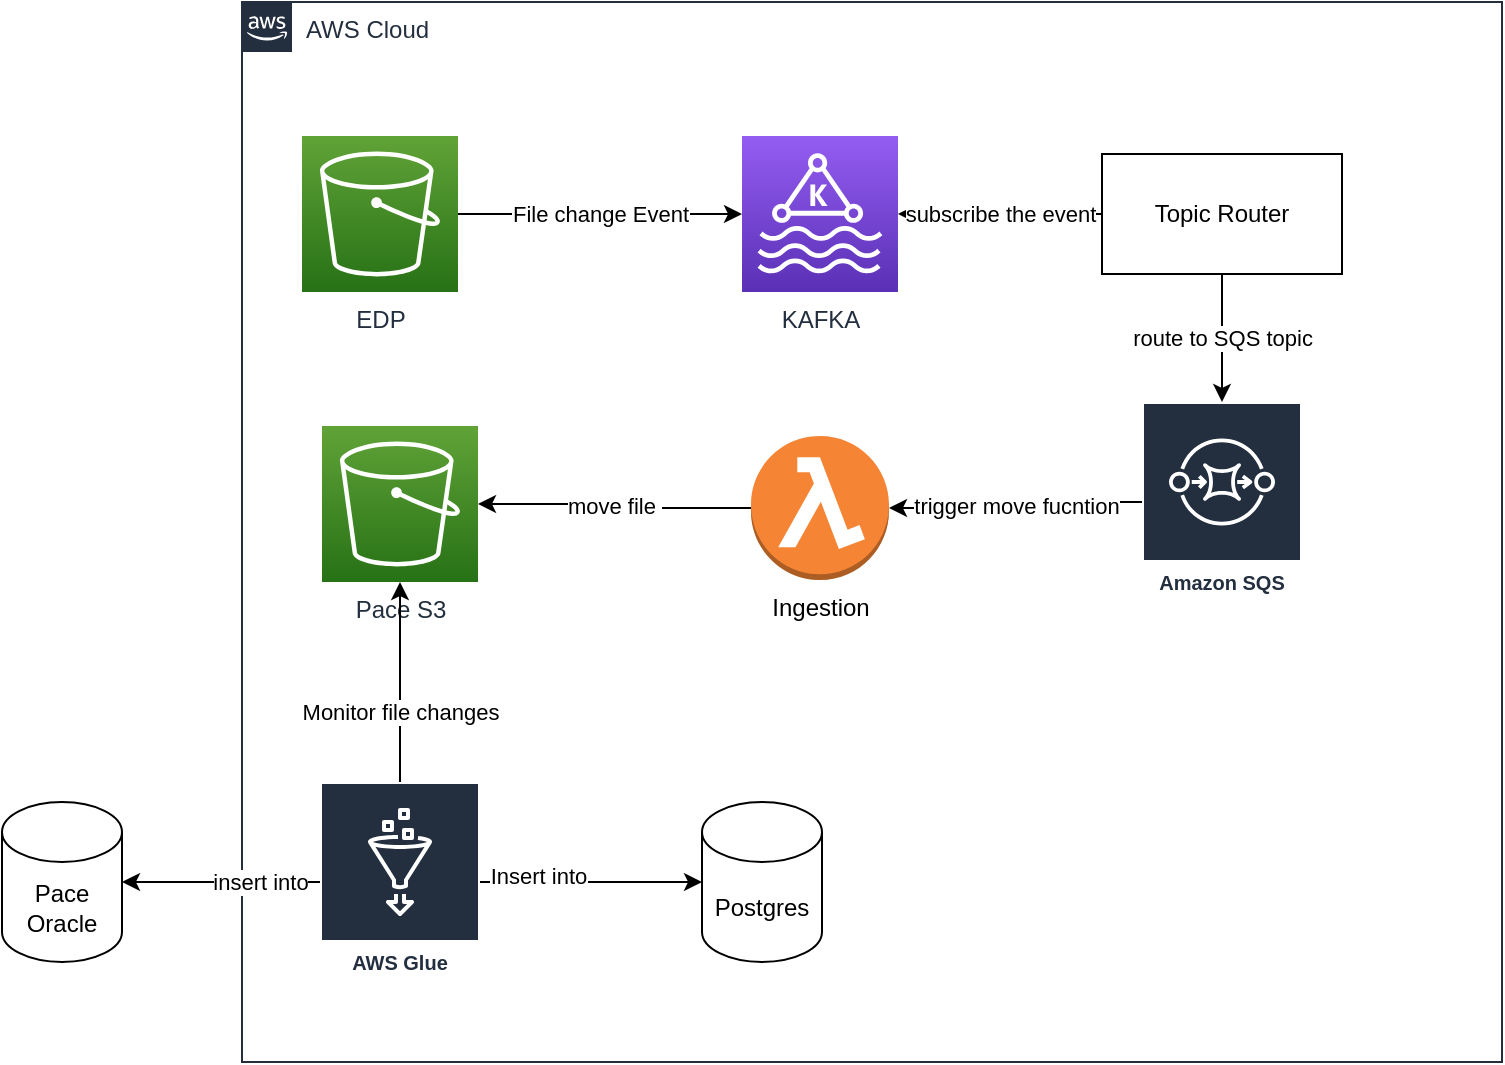 <mxfile version="14.1.8" type="device" pages="3"><diagram id="Ht1M8jgEwFfnCIfOTk4-" name="ingestion"><mxGraphModel dx="946" dy="1140" grid="1" gridSize="10" guides="1" tooltips="1" connect="1" arrows="1" fold="1" page="1" pageScale="1" pageWidth="1169" pageHeight="827" math="0" shadow="0"><root><mxCell id="0"/><mxCell id="1" parent="0"/><mxCell id="LKhxnwSVzAdfbGMMd6zg-10" value="AWS Cloud" style="points=[[0,0],[0.25,0],[0.5,0],[0.75,0],[1,0],[1,0.25],[1,0.5],[1,0.75],[1,1],[0.75,1],[0.5,1],[0.25,1],[0,1],[0,0.75],[0,0.5],[0,0.25]];outlineConnect=0;gradientColor=none;html=1;whiteSpace=wrap;fontSize=12;fontStyle=0;shape=mxgraph.aws4.group;grIcon=mxgraph.aws4.group_aws_cloud_alt;strokeColor=#232F3E;fillColor=none;verticalAlign=top;align=left;spacingLeft=30;fontColor=#232F3E;dashed=0;" vertex="1" parent="1"><mxGeometry x="300" y="100" width="630" height="530" as="geometry"/></mxCell><mxCell id="UEzPUAAOIrF-is8g5C7q-116" value="Pace S3" style="outlineConnect=0;fontColor=#232F3E;gradientColor=#60A337;gradientDirection=north;fillColor=#277116;strokeColor=#ffffff;dashed=0;verticalLabelPosition=bottom;verticalAlign=top;align=center;html=1;fontSize=12;fontStyle=0;aspect=fixed;shape=mxgraph.aws4.resourceIcon;resIcon=mxgraph.aws4.s3;labelBackgroundColor=#ffffff;" parent="1" vertex="1"><mxGeometry x="340.0" y="312" width="78" height="78" as="geometry"/></mxCell><mxCell id="LKhxnwSVzAdfbGMMd6zg-26" value="File change Event" style="edgeStyle=orthogonalEdgeStyle;rounded=0;orthogonalLoop=1;jettySize=auto;html=1;" edge="1" parent="1" source="LKhxnwSVzAdfbGMMd6zg-1" target="LKhxnwSVzAdfbGMMd6zg-13"><mxGeometry relative="1" as="geometry"/></mxCell><mxCell id="LKhxnwSVzAdfbGMMd6zg-1" value="EDP" style="outlineConnect=0;fontColor=#232F3E;gradientColor=#60A337;gradientDirection=north;fillColor=#277116;strokeColor=#ffffff;dashed=0;verticalLabelPosition=bottom;verticalAlign=top;align=center;html=1;fontSize=12;fontStyle=0;aspect=fixed;shape=mxgraph.aws4.resourceIcon;resIcon=mxgraph.aws4.s3;labelBackgroundColor=#ffffff;" vertex="1" parent="1"><mxGeometry x="330.0" y="167" width="78" height="78" as="geometry"/></mxCell><mxCell id="LKhxnwSVzAdfbGMMd6zg-30" value="" style="edgeStyle=orthogonalEdgeStyle;rounded=0;orthogonalLoop=1;jettySize=auto;html=1;" edge="1" parent="1" source="LKhxnwSVzAdfbGMMd6zg-11" target="LKhxnwSVzAdfbGMMd6zg-18" treatAsSingle="0"><mxGeometry relative="1" as="geometry"/></mxCell><mxCell id="LKhxnwSVzAdfbGMMd6zg-31" value="trigger move fucntion" style="edgeLabel;html=1;align=center;verticalAlign=middle;resizable=0;points=[];" vertex="1" connectable="0" parent="LKhxnwSVzAdfbGMMd6zg-30"><mxGeometry relative="1" as="geometry"><mxPoint as="offset"/></mxGeometry></mxCell><mxCell id="LKhxnwSVzAdfbGMMd6zg-11" value="Amazon SQS" style="outlineConnect=0;fontColor=#232F3E;gradientColor=none;strokeColor=#ffffff;fillColor=#232F3E;dashed=0;verticalLabelPosition=middle;verticalAlign=bottom;align=center;html=1;whiteSpace=wrap;fontSize=10;fontStyle=1;spacing=3;shape=mxgraph.aws4.productIcon;prIcon=mxgraph.aws4.sqs;" vertex="1" parent="1"><mxGeometry x="750" y="300" width="80" height="100" as="geometry"/></mxCell><mxCell id="LKhxnwSVzAdfbGMMd6zg-33" value="" style="edgeStyle=orthogonalEdgeStyle;rounded=0;orthogonalLoop=1;jettySize=auto;html=1;" edge="1" parent="1" source="LKhxnwSVzAdfbGMMd6zg-12" target="UEzPUAAOIrF-is8g5C7q-116" treatAsSingle="0"><mxGeometry relative="1" as="geometry"/></mxCell><mxCell id="LKhxnwSVzAdfbGMMd6zg-34" value="Monitor file changes" style="edgeLabel;html=1;align=center;verticalAlign=middle;resizable=0;points=[];" vertex="1" connectable="0" parent="LKhxnwSVzAdfbGMMd6zg-33"><mxGeometry x="-0.294" relative="1" as="geometry"><mxPoint as="offset"/></mxGeometry></mxCell><mxCell id="LKhxnwSVzAdfbGMMd6zg-35" value="" style="edgeStyle=orthogonalEdgeStyle;rounded=0;orthogonalLoop=1;jettySize=auto;html=1;" edge="1" parent="1" source="LKhxnwSVzAdfbGMMd6zg-12" target="LKhxnwSVzAdfbGMMd6zg-23" treatAsSingle="0"><mxGeometry relative="1" as="geometry"/></mxCell><mxCell id="LKhxnwSVzAdfbGMMd6zg-36" value="Insert into" style="edgeLabel;html=1;align=center;verticalAlign=middle;resizable=0;points=[];" vertex="1" connectable="0" parent="LKhxnwSVzAdfbGMMd6zg-35"><mxGeometry x="-0.475" y="3" relative="1" as="geometry"><mxPoint as="offset"/></mxGeometry></mxCell><mxCell id="LKhxnwSVzAdfbGMMd6zg-37" value="" style="edgeStyle=orthogonalEdgeStyle;rounded=0;orthogonalLoop=1;jettySize=auto;html=1;" edge="1" parent="1" source="LKhxnwSVzAdfbGMMd6zg-12" target="LKhxnwSVzAdfbGMMd6zg-22" treatAsSingle="0"><mxGeometry relative="1" as="geometry"/></mxCell><mxCell id="LKhxnwSVzAdfbGMMd6zg-38" value="insert into" style="edgeLabel;html=1;align=center;verticalAlign=middle;resizable=0;points=[];" vertex="1" connectable="0" parent="LKhxnwSVzAdfbGMMd6zg-37"><mxGeometry x="-0.389" relative="1" as="geometry"><mxPoint as="offset"/></mxGeometry></mxCell><mxCell id="LKhxnwSVzAdfbGMMd6zg-12" value="AWS Glue" style="outlineConnect=0;fontColor=#232F3E;gradientColor=none;strokeColor=#ffffff;fillColor=#232F3E;dashed=0;verticalLabelPosition=middle;verticalAlign=bottom;align=center;html=1;whiteSpace=wrap;fontSize=10;fontStyle=1;spacing=3;shape=mxgraph.aws4.productIcon;prIcon=mxgraph.aws4.glue;" vertex="1" parent="1"><mxGeometry x="339" y="490" width="80" height="100" as="geometry"/></mxCell><mxCell id="LKhxnwSVzAdfbGMMd6zg-13" value="KAFKA" style="outlineConnect=0;fontColor=#232F3E;gradientColor=#945DF2;gradientDirection=north;fillColor=#5A30B5;strokeColor=#ffffff;dashed=0;verticalLabelPosition=bottom;verticalAlign=top;align=center;html=1;fontSize=12;fontStyle=0;aspect=fixed;shape=mxgraph.aws4.resourceIcon;resIcon=mxgraph.aws4.managed_streaming_for_kafka;" vertex="1" parent="1"><mxGeometry x="550" y="167" width="78" height="78" as="geometry"/></mxCell><mxCell id="LKhxnwSVzAdfbGMMd6zg-32" value="move file&amp;nbsp;" style="edgeStyle=orthogonalEdgeStyle;rounded=0;orthogonalLoop=1;jettySize=auto;html=1;" edge="1" parent="1" source="LKhxnwSVzAdfbGMMd6zg-18" target="UEzPUAAOIrF-is8g5C7q-116"><mxGeometry relative="1" as="geometry"/></mxCell><mxCell id="LKhxnwSVzAdfbGMMd6zg-18" value="Ingestion" style="outlineConnect=0;dashed=0;verticalLabelPosition=bottom;verticalAlign=top;align=center;html=1;shape=mxgraph.aws3.lambda_function;fillColor=#F58534;gradientColor=none;" vertex="1" parent="1"><mxGeometry x="554.5" y="317" width="69" height="72" as="geometry"/></mxCell><mxCell id="LKhxnwSVzAdfbGMMd6zg-28" value="subscribe the event" style="edgeStyle=orthogonalEdgeStyle;rounded=0;orthogonalLoop=1;jettySize=auto;html=1;" edge="1" parent="1" source="LKhxnwSVzAdfbGMMd6zg-21" target="LKhxnwSVzAdfbGMMd6zg-13"><mxGeometry relative="1" as="geometry"/></mxCell><mxCell id="LKhxnwSVzAdfbGMMd6zg-29" value="route to SQS topic" style="edgeStyle=orthogonalEdgeStyle;rounded=0;orthogonalLoop=1;jettySize=auto;html=1;" edge="1" parent="1" source="LKhxnwSVzAdfbGMMd6zg-21" target="LKhxnwSVzAdfbGMMd6zg-11"><mxGeometry relative="1" as="geometry"/></mxCell><mxCell id="LKhxnwSVzAdfbGMMd6zg-21" value="Topic Router" style="rounded=0;whiteSpace=wrap;html=1;" vertex="1" parent="1"><mxGeometry x="730" y="176" width="120" height="60" as="geometry"/></mxCell><mxCell id="LKhxnwSVzAdfbGMMd6zg-22" value="Pace Oracle" style="shape=cylinder3;whiteSpace=wrap;html=1;boundedLbl=1;backgroundOutline=1;size=15;" vertex="1" parent="1"><mxGeometry x="180" y="500" width="60" height="80" as="geometry"/></mxCell><mxCell id="LKhxnwSVzAdfbGMMd6zg-23" value="Postgres" style="shape=cylinder3;whiteSpace=wrap;html=1;boundedLbl=1;backgroundOutline=1;size=15;" vertex="1" parent="1"><mxGeometry x="530" y="500" width="60" height="80" as="geometry"/></mxCell></root></mxGraphModel></diagram><diagram id="KNmxAwSWqDjhkPFGjIpg" name="Download from Factset"><mxGraphModel dx="946" dy="1140" grid="1" gridSize="10" guides="1" tooltips="1" connect="1" arrows="1" fold="1" page="1" pageScale="1" pageWidth="850" pageHeight="1100" math="0" shadow="0"><root><mxCell id="HPEHUdXHRcDcddDP7Ed8-0"/><mxCell id="HPEHUdXHRcDcddDP7Ed8-1" parent="HPEHUdXHRcDcddDP7Ed8-0"/><mxCell id="dlNXOEnFkIECYDaYSyPU-0" value="AWS Cloud" style="points=[[0,0],[0.25,0],[0.5,0],[0.75,0],[1,0],[1,0.25],[1,0.5],[1,0.75],[1,1],[0.75,1],[0.5,1],[0.25,1],[0,1],[0,0.75],[0,0.5],[0,0.25]];outlineConnect=0;gradientColor=none;html=1;whiteSpace=wrap;fontSize=12;fontStyle=0;shape=mxgraph.aws4.group;grIcon=mxgraph.aws4.group_aws_cloud_alt;strokeColor=#232F3E;fillColor=none;verticalAlign=top;align=left;spacingLeft=30;fontColor=#232F3E;dashed=0;" vertex="1" parent="HPEHUdXHRcDcddDP7Ed8-1"><mxGeometry x="340" y="183" width="710" height="517" as="geometry"/></mxCell><mxCell id="dlNXOEnFkIECYDaYSyPU-3" value="EDP" style="outlineConnect=0;fontColor=#232F3E;gradientColor=#60A337;gradientDirection=north;fillColor=#277116;strokeColor=#ffffff;dashed=0;verticalLabelPosition=bottom;verticalAlign=top;align=center;html=1;fontSize=12;fontStyle=0;aspect=fixed;shape=mxgraph.aws4.resourceIcon;resIcon=mxgraph.aws4.s3;labelBackgroundColor=#ffffff;" vertex="1" parent="HPEHUdXHRcDcddDP7Ed8-1"><mxGeometry x="490.0" y="394" width="78" height="78" as="geometry"/></mxCell><mxCell id="dlNXOEnFkIECYDaYSyPU-6" value="Amazon SQS" style="outlineConnect=0;fontColor=#232F3E;gradientColor=none;strokeColor=#ffffff;fillColor=#232F3E;dashed=0;verticalLabelPosition=middle;verticalAlign=bottom;align=center;html=1;whiteSpace=wrap;fontSize=10;fontStyle=1;spacing=3;shape=mxgraph.aws4.productIcon;prIcon=mxgraph.aws4.sqs;" vertex="1" parent="HPEHUdXHRcDcddDP7Ed8-1"><mxGeometry x="850" y="266" width="80" height="100" as="geometry"/></mxCell><mxCell id="dlNXOEnFkIECYDaYSyPU-14" value="KAFKA" style="outlineConnect=0;fontColor=#232F3E;gradientColor=#945DF2;gradientDirection=north;fillColor=#5A30B5;strokeColor=#ffffff;dashed=0;verticalLabelPosition=bottom;verticalAlign=top;align=center;html=1;fontSize=12;fontStyle=0;aspect=fixed;shape=mxgraph.aws4.resourceIcon;resIcon=mxgraph.aws4.managed_streaming_for_kafka;" vertex="1" parent="HPEHUdXHRcDcddDP7Ed8-1"><mxGeometry x="380" y="275" width="78" height="78" as="geometry"/></mxCell><mxCell id="dlNXOEnFkIECYDaYSyPU-27" style="edgeStyle=orthogonalEdgeStyle;rounded=0;orthogonalLoop=1;jettySize=auto;html=1;" edge="1" parent="HPEHUdXHRcDcddDP7Ed8-1" source="dlNXOEnFkIECYDaYSyPU-16" target="dlNXOEnFkIECYDaYSyPU-6"><mxGeometry relative="1" as="geometry"><Array as="points"><mxPoint x="890" y="530"/></Array></mxGeometry></mxCell><mxCell id="dlNXOEnFkIECYDaYSyPU-31" style="edgeStyle=orthogonalEdgeStyle;rounded=0;orthogonalLoop=1;jettySize=auto;html=1;entryX=0.5;entryY=0;entryDx=0;entryDy=0;entryPerimeter=0;" edge="1" parent="HPEHUdXHRcDcddDP7Ed8-1" source="dlNXOEnFkIECYDaYSyPU-16" target="dlNXOEnFkIECYDaYSyPU-28" treatAsSingle="0"><mxGeometry relative="1" as="geometry"><mxPoint x="774.5" y="793" as="targetPoint"/></mxGeometry></mxCell><mxCell id="dlNXOEnFkIECYDaYSyPU-34" value="Call Factset API" style="edgeLabel;html=1;align=center;verticalAlign=middle;resizable=0;points=[];" vertex="1" connectable="0" parent="dlNXOEnFkIECYDaYSyPU-31"><mxGeometry x="0.046" y="3" relative="1" as="geometry"><mxPoint as="offset"/></mxGeometry></mxCell><mxCell id="dlNXOEnFkIECYDaYSyPU-32" value="" style="edgeStyle=orthogonalEdgeStyle;rounded=0;orthogonalLoop=1;jettySize=auto;html=1;" edge="1" parent="HPEHUdXHRcDcddDP7Ed8-1" source="dlNXOEnFkIECYDaYSyPU-16" target="dlNXOEnFkIECYDaYSyPU-3" treatAsSingle="0"><mxGeometry relative="1" as="geometry"/></mxCell><mxCell id="dlNXOEnFkIECYDaYSyPU-33" value="Upload to" style="edgeLabel;html=1;align=center;verticalAlign=middle;resizable=0;points=[];" vertex="1" connectable="0" parent="dlNXOEnFkIECYDaYSyPU-32"><mxGeometry x="0.197" y="2" relative="1" as="geometry"><mxPoint as="offset"/></mxGeometry></mxCell><mxCell id="KCLdra9WJ9VdG1OyaWNN-2" style="edgeStyle=orthogonalEdgeStyle;rounded=0;orthogonalLoop=1;jettySize=auto;html=1;exitX=0;exitY=0.5;exitDx=0;exitDy=0;exitPerimeter=0;" edge="1" parent="HPEHUdXHRcDcddDP7Ed8-1" source="dlNXOEnFkIECYDaYSyPU-16" target="KCLdra9WJ9VdG1OyaWNN-0"><mxGeometry relative="1" as="geometry"/></mxCell><mxCell id="KCLdra9WJ9VdG1OyaWNN-6" style="edgeStyle=orthogonalEdgeStyle;rounded=0;orthogonalLoop=1;jettySize=auto;html=1;exitX=0;exitY=0.5;exitDx=0;exitDy=0;exitPerimeter=0;" edge="1" parent="HPEHUdXHRcDcddDP7Ed8-1" source="dlNXOEnFkIECYDaYSyPU-16" target="PiiH0j4kyhjeKICUk-ze-1"><mxGeometry relative="1" as="geometry"/></mxCell><mxCell id="Jj57Tcb28_2BMPfvwDpj-4" style="edgeStyle=orthogonalEdgeStyle;rounded=0;orthogonalLoop=1;jettySize=auto;html=1;" edge="1" parent="HPEHUdXHRcDcddDP7Ed8-1" source="dlNXOEnFkIECYDaYSyPU-16" target="Jj57Tcb28_2BMPfvwDpj-1"><mxGeometry relative="1" as="geometry"/></mxCell><mxCell id="dlNXOEnFkIECYDaYSyPU-16" value="Ingestion" style="outlineConnect=0;dashed=0;verticalLabelPosition=bottom;verticalAlign=top;align=center;html=1;shape=mxgraph.aws3.lambda_function;fillColor=#F58534;gradientColor=none;" vertex="1" parent="HPEHUdXHRcDcddDP7Ed8-1"><mxGeometry x="750" y="499" width="69" height="72" as="geometry"/></mxCell><mxCell id="dlNXOEnFkIECYDaYSyPU-17" value="subscribe the event" style="edgeStyle=orthogonalEdgeStyle;rounded=0;orthogonalLoop=1;jettySize=auto;html=1;" edge="1" source="dlNXOEnFkIECYDaYSyPU-19" target="dlNXOEnFkIECYDaYSyPU-14" parent="HPEHUdXHRcDcddDP7Ed8-1"><mxGeometry relative="1" as="geometry"/></mxCell><mxCell id="dlNXOEnFkIECYDaYSyPU-18" value="route to SQS topic" style="edgeStyle=orthogonalEdgeStyle;rounded=0;orthogonalLoop=1;jettySize=auto;html=1;" edge="1" source="dlNXOEnFkIECYDaYSyPU-19" target="dlNXOEnFkIECYDaYSyPU-6" parent="HPEHUdXHRcDcddDP7Ed8-1"><mxGeometry relative="1" as="geometry"/></mxCell><mxCell id="dlNXOEnFkIECYDaYSyPU-19" value="Topic Router" style="rounded=0;whiteSpace=wrap;html=1;" vertex="1" parent="HPEHUdXHRcDcddDP7Ed8-1"><mxGeometry x="594.5" y="284" width="120" height="60" as="geometry"/></mxCell><mxCell id="dlNXOEnFkIECYDaYSyPU-25" style="edgeStyle=orthogonalEdgeStyle;rounded=0;orthogonalLoop=1;jettySize=auto;html=1;" edge="1" parent="HPEHUdXHRcDcddDP7Ed8-1" source="dlNXOEnFkIECYDaYSyPU-22" target="dlNXOEnFkIECYDaYSyPU-14" treatAsSingle="0"><mxGeometry relative="1" as="geometry"/></mxCell><mxCell id="dlNXOEnFkIECYDaYSyPU-26" value="event" style="edgeLabel;html=1;align=center;verticalAlign=middle;resizable=0;points=[];" vertex="1" connectable="0" parent="dlNXOEnFkIECYDaYSyPU-25"><mxGeometry x="-0.417" relative="1" as="geometry"><mxPoint as="offset"/></mxGeometry></mxCell><mxCell id="dlNXOEnFkIECYDaYSyPU-22" value="UC4" style="rounded=0;whiteSpace=wrap;html=1;" vertex="1" parent="HPEHUdXHRcDcddDP7Ed8-1"><mxGeometry x="140" y="284" width="120" height="60" as="geometry"/></mxCell><mxCell id="dlNXOEnFkIECYDaYSyPU-28" value="FactSet" style="rounded=0;whiteSpace=wrap;html=1;" vertex="1" parent="HPEHUdXHRcDcddDP7Ed8-1"><mxGeometry x="727.5" y="750" width="120" height="60" as="geometry"/></mxCell><mxCell id="PiiH0j4kyhjeKICUk-ze-1" value="Postgres" style="shape=cylinder3;whiteSpace=wrap;html=1;boundedLbl=1;backgroundOutline=1;size=15;" vertex="1" parent="HPEHUdXHRcDcddDP7Ed8-1"><mxGeometry x="499" y="580" width="60" height="80" as="geometry"/></mxCell><mxCell id="KCLdra9WJ9VdG1OyaWNN-0" value="Pace&lt;br&gt;Oracle" style="shape=cylinder3;whiteSpace=wrap;html=1;boundedLbl=1;backgroundOutline=1;size=15;" vertex="1" parent="HPEHUdXHRcDcddDP7Ed8-1"><mxGeometry x="170" y="495" width="60" height="80" as="geometry"/></mxCell><mxCell id="Jj57Tcb28_2BMPfvwDpj-1" value="Pace S3" style="outlineConnect=0;fontColor=#232F3E;gradientColor=#60A337;gradientDirection=north;fillColor=#277116;strokeColor=#ffffff;dashed=0;verticalLabelPosition=bottom;verticalAlign=top;align=center;html=1;fontSize=12;fontStyle=0;aspect=fixed;shape=mxgraph.aws4.resourceIcon;resIcon=mxgraph.aws4.s3;" vertex="1" parent="HPEHUdXHRcDcddDP7Ed8-1"><mxGeometry x="636.5" y="394" width="78" height="78" as="geometry"/></mxCell><mxCell id="Jj57Tcb28_2BMPfvwDpj-7" value="VPC" style="outlineConnect=0;gradientColor=none;html=1;whiteSpace=wrap;fontSize=12;fontStyle=0;shape=mxgraph.aws4.group;grIcon=mxgraph.aws4.group_vpc;strokeColor=#879196;fillColor=none;verticalAlign=top;align=left;spacingLeft=30;fontColor=#879196;dashed=0;" vertex="1" parent="HPEHUdXHRcDcddDP7Ed8-1"><mxGeometry x="550" y="510" width="130" height="130" as="geometry"/></mxCell></root></mxGraphModel></diagram><diagram id="6km3hmt86uycMKbmvUmA" name="uploading to factset"><mxGraphModel dx="946" dy="1140" grid="1" gridSize="10" guides="1" tooltips="1" connect="1" arrows="1" fold="1" page="1" pageScale="1" pageWidth="850" pageHeight="1100" math="0" shadow="0"><root><mxCell id="4p7_a__tBmzRc-jEoiB8-0"/><mxCell id="4p7_a__tBmzRc-jEoiB8-1" parent="4p7_a__tBmzRc-jEoiB8-0"/><mxCell id="JDCRrFHQ_iMRZ9cSKlIa-0" value="AWS Cloud" style="points=[[0,0],[0.25,0],[0.5,0],[0.75,0],[1,0],[1,0.25],[1,0.5],[1,0.75],[1,1],[0.75,1],[0.5,1],[0.25,1],[0,1],[0,0.75],[0,0.5],[0,0.25]];outlineConnect=0;gradientColor=none;html=1;whiteSpace=wrap;fontSize=12;fontStyle=0;shape=mxgraph.aws4.group;grIcon=mxgraph.aws4.group_aws_cloud_alt;strokeColor=#232F3E;fillColor=none;verticalAlign=top;align=left;spacingLeft=30;fontColor=#232F3E;dashed=0;" vertex="1" parent="4p7_a__tBmzRc-jEoiB8-1"><mxGeometry x="340" y="183" width="710" height="517" as="geometry"/></mxCell><mxCell id="JDCRrFHQ_iMRZ9cSKlIa-2" value="Amazon SQS" style="outlineConnect=0;fontColor=#232F3E;gradientColor=none;strokeColor=#ffffff;fillColor=#232F3E;dashed=0;verticalLabelPosition=middle;verticalAlign=bottom;align=center;html=1;whiteSpace=wrap;fontSize=10;fontStyle=1;spacing=3;shape=mxgraph.aws4.productIcon;prIcon=mxgraph.aws4.sqs;" vertex="1" parent="4p7_a__tBmzRc-jEoiB8-1"><mxGeometry x="850" y="266" width="80" height="100" as="geometry"/></mxCell><mxCell id="JDCRrFHQ_iMRZ9cSKlIa-3" value="KAFKA" style="outlineConnect=0;fontColor=#232F3E;gradientColor=#945DF2;gradientDirection=north;fillColor=#5A30B5;strokeColor=#ffffff;dashed=0;verticalLabelPosition=bottom;verticalAlign=top;align=center;html=1;fontSize=12;fontStyle=0;aspect=fixed;shape=mxgraph.aws4.resourceIcon;resIcon=mxgraph.aws4.managed_streaming_for_kafka;" vertex="1" parent="4p7_a__tBmzRc-jEoiB8-1"><mxGeometry x="380" y="275" width="78" height="78" as="geometry"/></mxCell><mxCell id="JDCRrFHQ_iMRZ9cSKlIa-4" style="edgeStyle=orthogonalEdgeStyle;rounded=0;orthogonalLoop=1;jettySize=auto;html=1;" edge="1" parent="4p7_a__tBmzRc-jEoiB8-1" source="JDCRrFHQ_iMRZ9cSKlIa-11" target="JDCRrFHQ_iMRZ9cSKlIa-2"><mxGeometry relative="1" as="geometry"><Array as="points"><mxPoint x="890" y="530"/></Array></mxGeometry></mxCell><mxCell id="JDCRrFHQ_iMRZ9cSKlIa-5" style="edgeStyle=orthogonalEdgeStyle;rounded=0;orthogonalLoop=1;jettySize=auto;html=1;entryX=0.5;entryY=0;entryDx=0;entryDy=0;entryPerimeter=0;" edge="1" treatAsSingle="0" parent="4p7_a__tBmzRc-jEoiB8-1" source="JDCRrFHQ_iMRZ9cSKlIa-11" target="JDCRrFHQ_iMRZ9cSKlIa-18"><mxGeometry relative="1" as="geometry"><mxPoint x="774.5" y="793" as="targetPoint"/></mxGeometry></mxCell><mxCell id="JDCRrFHQ_iMRZ9cSKlIa-6" value="Upload them" style="edgeLabel;html=1;align=center;verticalAlign=middle;resizable=0;points=[];" vertex="1" connectable="0" parent="JDCRrFHQ_iMRZ9cSKlIa-5"><mxGeometry x="0.046" y="3" relative="1" as="geometry"><mxPoint as="offset"/></mxGeometry></mxCell><mxCell id="JDCRrFHQ_iMRZ9cSKlIa-10" style="edgeStyle=orthogonalEdgeStyle;rounded=0;orthogonalLoop=1;jettySize=auto;html=1;exitX=0;exitY=0.5;exitDx=0;exitDy=0;exitPerimeter=0;" edge="1" parent="4p7_a__tBmzRc-jEoiB8-1" source="JDCRrFHQ_iMRZ9cSKlIa-11" target="JDCRrFHQ_iMRZ9cSKlIa-19"><mxGeometry relative="1" as="geometry"/></mxCell><mxCell id="JDCRrFHQ_iMRZ9cSKlIa-21" value="read data&amp;nbsp;&lt;br&gt;" style="edgeLabel;html=1;align=center;verticalAlign=middle;resizable=0;points=[];" vertex="1" connectable="0" parent="JDCRrFHQ_iMRZ9cSKlIa-10"><mxGeometry x="-0.413" y="-3" relative="1" as="geometry"><mxPoint as="offset"/></mxGeometry></mxCell><mxCell id="JDCRrFHQ_iMRZ9cSKlIa-11" value="Ingestion" style="outlineConnect=0;dashed=0;verticalLabelPosition=bottom;verticalAlign=top;align=center;html=1;shape=mxgraph.aws3.lambda_function;fillColor=#F58534;gradientColor=none;" vertex="1" parent="4p7_a__tBmzRc-jEoiB8-1"><mxGeometry x="750" y="499" width="69" height="72" as="geometry"/></mxCell><mxCell id="JDCRrFHQ_iMRZ9cSKlIa-12" value="subscribe the event" style="edgeStyle=orthogonalEdgeStyle;rounded=0;orthogonalLoop=1;jettySize=auto;html=1;" edge="1" parent="4p7_a__tBmzRc-jEoiB8-1" source="JDCRrFHQ_iMRZ9cSKlIa-14" target="JDCRrFHQ_iMRZ9cSKlIa-3"><mxGeometry relative="1" as="geometry"/></mxCell><mxCell id="JDCRrFHQ_iMRZ9cSKlIa-13" value="route to SQS topic" style="edgeStyle=orthogonalEdgeStyle;rounded=0;orthogonalLoop=1;jettySize=auto;html=1;" edge="1" parent="4p7_a__tBmzRc-jEoiB8-1" source="JDCRrFHQ_iMRZ9cSKlIa-14" target="JDCRrFHQ_iMRZ9cSKlIa-2"><mxGeometry relative="1" as="geometry"/></mxCell><mxCell id="JDCRrFHQ_iMRZ9cSKlIa-14" value="Topic Router" style="rounded=0;whiteSpace=wrap;html=1;" vertex="1" parent="4p7_a__tBmzRc-jEoiB8-1"><mxGeometry x="594.5" y="284" width="120" height="60" as="geometry"/></mxCell><mxCell id="JDCRrFHQ_iMRZ9cSKlIa-15" style="edgeStyle=orthogonalEdgeStyle;rounded=0;orthogonalLoop=1;jettySize=auto;html=1;" edge="1" treatAsSingle="0" parent="4p7_a__tBmzRc-jEoiB8-1" source="JDCRrFHQ_iMRZ9cSKlIa-17" target="JDCRrFHQ_iMRZ9cSKlIa-3"><mxGeometry relative="1" as="geometry"/></mxCell><mxCell id="JDCRrFHQ_iMRZ9cSKlIa-16" value="event" style="edgeLabel;html=1;align=center;verticalAlign=middle;resizable=0;points=[];" vertex="1" connectable="0" parent="JDCRrFHQ_iMRZ9cSKlIa-15"><mxGeometry x="-0.417" relative="1" as="geometry"><mxPoint as="offset"/></mxGeometry></mxCell><mxCell id="JDCRrFHQ_iMRZ9cSKlIa-17" value="UC4" style="rounded=0;whiteSpace=wrap;html=1;" vertex="1" parent="4p7_a__tBmzRc-jEoiB8-1"><mxGeometry x="140" y="284" width="120" height="60" as="geometry"/></mxCell><mxCell id="JDCRrFHQ_iMRZ9cSKlIa-18" value="FactSet" style="rounded=0;whiteSpace=wrap;html=1;" vertex="1" parent="4p7_a__tBmzRc-jEoiB8-1"><mxGeometry x="727.5" y="750" width="120" height="60" as="geometry"/></mxCell><mxCell id="JDCRrFHQ_iMRZ9cSKlIa-19" value="Postgres" style="shape=cylinder3;whiteSpace=wrap;html=1;boundedLbl=1;backgroundOutline=1;size=15;" vertex="1" parent="4p7_a__tBmzRc-jEoiB8-1"><mxGeometry x="499" y="580" width="60" height="80" as="geometry"/></mxCell></root></mxGraphModel></diagram></mxfile>